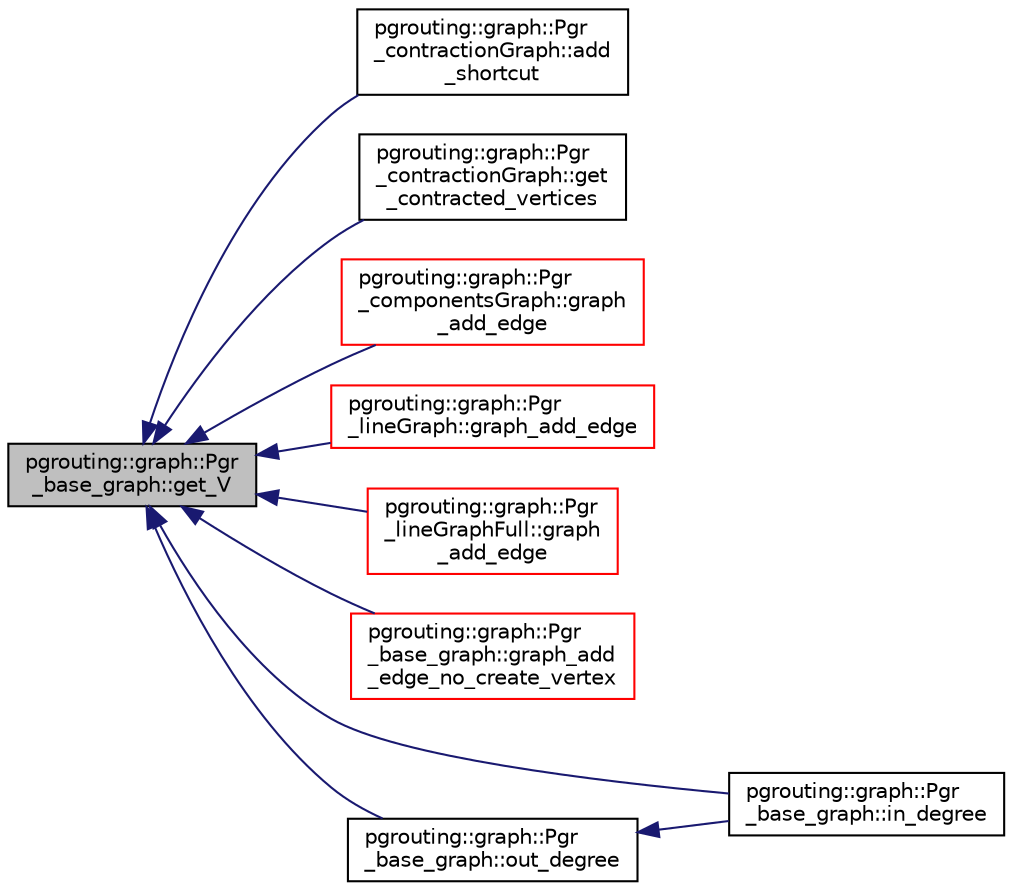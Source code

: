 digraph "pgrouting::graph::Pgr_base_graph::get_V"
{
  edge [fontname="Helvetica",fontsize="10",labelfontname="Helvetica",labelfontsize="10"];
  node [fontname="Helvetica",fontsize="10",shape=record];
  rankdir="LR";
  Node46 [label="pgrouting::graph::Pgr\l_base_graph::get_V",height=0.2,width=0.4,color="black", fillcolor="grey75", style="filled", fontcolor="black"];
  Node46 -> Node47 [dir="back",color="midnightblue",fontsize="10",style="solid",fontname="Helvetica"];
  Node47 [label="pgrouting::graph::Pgr\l_contractionGraph::add\l_shortcut",height=0.2,width=0.4,color="black", fillcolor="white", style="filled",URL="$classpgrouting_1_1graph_1_1Pgr__contractionGraph.html#aac41e36df4c781649a2287799878b295",tooltip="add edges(shortuct) to the graph during contraction "];
  Node46 -> Node48 [dir="back",color="midnightblue",fontsize="10",style="solid",fontname="Helvetica"];
  Node48 [label="pgrouting::graph::Pgr\l_contractionGraph::get\l_contracted_vertices",height=0.2,width=0.4,color="black", fillcolor="white", style="filled",URL="$classpgrouting_1_1graph_1_1Pgr__contractionGraph.html#af14120e5a508dfe9baa0c527de8968c2",tooltip="get the contracted vertex ids of a given vertex in array format "];
  Node46 -> Node49 [dir="back",color="midnightblue",fontsize="10",style="solid",fontname="Helvetica"];
  Node49 [label="pgrouting::graph::Pgr\l_componentsGraph::graph\l_add_edge",height=0.2,width=0.4,color="red", fillcolor="white", style="filled",URL="$classpgrouting_1_1graph_1_1Pgr__componentsGraph.html#af1e2b6ab2603241de54be6b06d1bd341"];
  Node46 -> Node51 [dir="back",color="midnightblue",fontsize="10",style="solid",fontname="Helvetica"];
  Node51 [label="pgrouting::graph::Pgr\l_lineGraph::graph_add_edge",height=0.2,width=0.4,color="red", fillcolor="white", style="filled",URL="$classpgrouting_1_1graph_1_1Pgr__lineGraph.html#a99192912992b41c8991d4bf667b49a18"];
  Node46 -> Node54 [dir="back",color="midnightblue",fontsize="10",style="solid",fontname="Helvetica"];
  Node54 [label="pgrouting::graph::Pgr\l_lineGraphFull::graph\l_add_edge",height=0.2,width=0.4,color="red", fillcolor="white", style="filled",URL="$classpgrouting_1_1graph_1_1Pgr__lineGraphFull.html#aa6f37d724f89d29cc1ad0612de7cd73e"];
  Node46 -> Node57 [dir="back",color="midnightblue",fontsize="10",style="solid",fontname="Helvetica"];
  Node57 [label="pgrouting::graph::Pgr\l_base_graph::graph_add\l_edge_no_create_vertex",height=0.2,width=0.4,color="red", fillcolor="white", style="filled",URL="$classpgrouting_1_1graph_1_1Pgr__base__graph.html#ab0cd5c23680f24c4c1829d6db9b775af",tooltip="Use this function when the vertices are already inserted in the graph. "];
  Node46 -> Node59 [dir="back",color="midnightblue",fontsize="10",style="solid",fontname="Helvetica"];
  Node59 [label="pgrouting::graph::Pgr\l_base_graph::in_degree",height=0.2,width=0.4,color="black", fillcolor="white", style="filled",URL="$classpgrouting_1_1graph_1_1Pgr__base__graph.html#a9e3c3fb4f14e4ded019ad9fc39c3f8ae"];
  Node46 -> Node60 [dir="back",color="midnightblue",fontsize="10",style="solid",fontname="Helvetica"];
  Node60 [label="pgrouting::graph::Pgr\l_base_graph::out_degree",height=0.2,width=0.4,color="black", fillcolor="white", style="filled",URL="$classpgrouting_1_1graph_1_1Pgr__base__graph.html#a5dc76de4f3942e3f839eca6eee0e8be6",tooltip="get the out-degree of a vertex "];
  Node60 -> Node59 [dir="back",color="midnightblue",fontsize="10",style="solid",fontname="Helvetica"];
}
